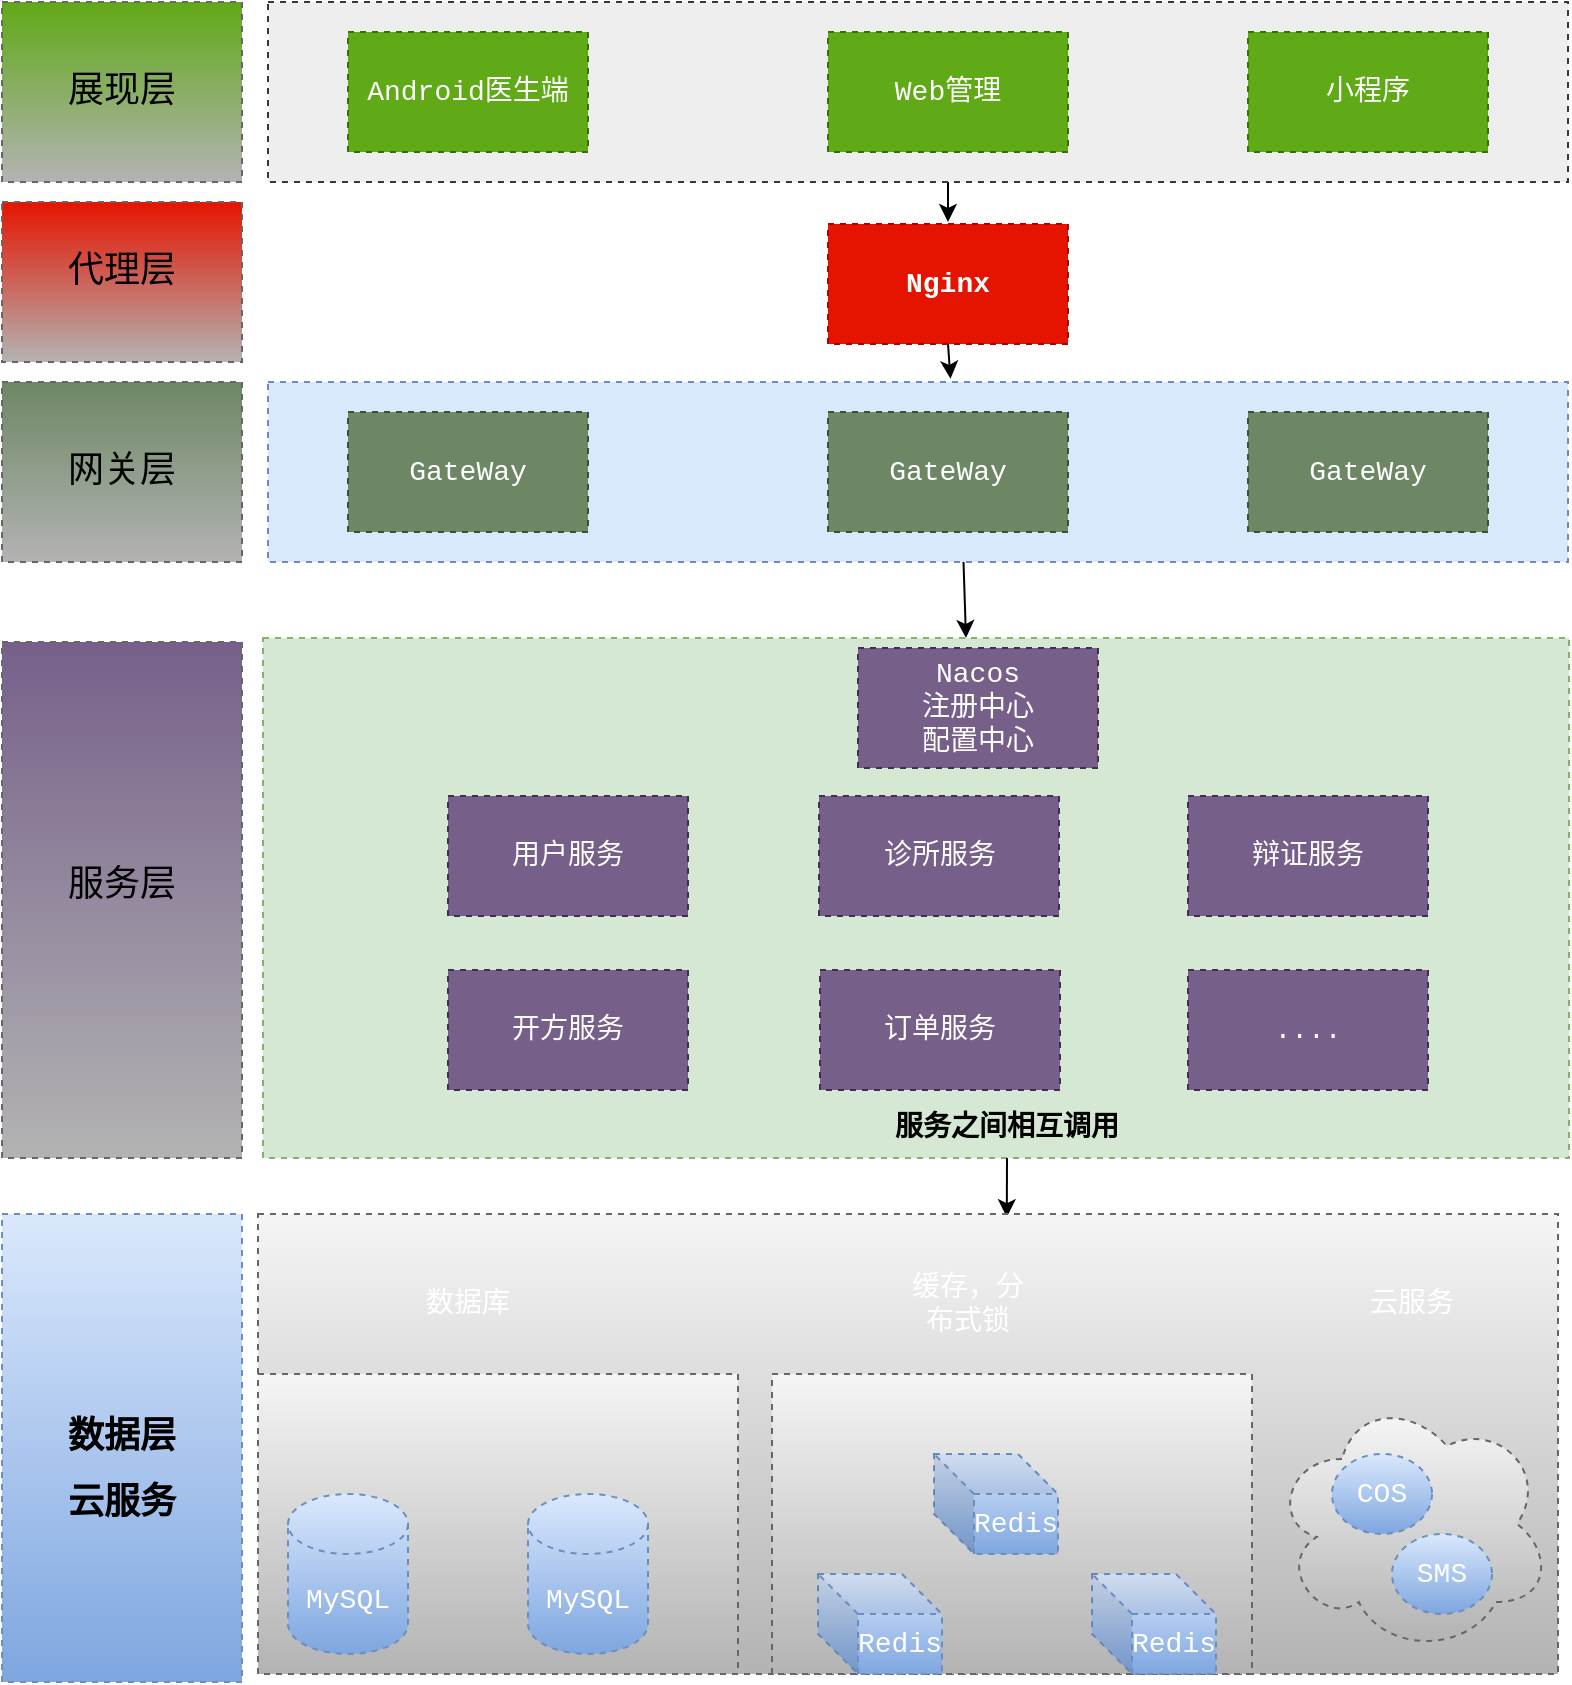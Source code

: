 <mxfile>
    <diagram id="krhJlfJHd-_9YJ0-rZ7S" name="第 1 页">
        <mxGraphModel dx="1167" dy="909" grid="1" gridSize="10" guides="1" tooltips="1" connect="1" arrows="1" fold="1" page="1" pageScale="1" pageWidth="827" pageHeight="1169" math="0" shadow="0">
            <root>
                <mxCell id="0"/>
                <mxCell id="1" parent="0"/>
                <mxCell id="70" style="edgeStyle=none;html=1;exitX=0.5;exitY=1;exitDx=0;exitDy=0;entryX=0.375;entryY=-0.017;entryDx=0;entryDy=0;entryPerimeter=0;fontFamily=Courier New;fontSize=14;" edge="1" parent="1">
                    <mxGeometry relative="1" as="geometry">
                        <mxPoint x="493" y="130" as="sourcePoint"/>
                        <mxPoint x="493" y="149.98" as="targetPoint"/>
                    </mxGeometry>
                </mxCell>
                <mxCell id="2" value="" style="rounded=0;whiteSpace=wrap;html=1;dashed=1;fillColor=#eeeeee;strokeColor=#36393d;" vertex="1" parent="1">
                    <mxGeometry x="153" y="40" width="650" height="90" as="geometry"/>
                </mxCell>
                <mxCell id="3" value="&lt;font face=&quot;Courier New&quot; style=&quot;font-size: 14px&quot;&gt;Android医生端&lt;/font&gt;" style="rounded=0;whiteSpace=wrap;html=1;dashed=1;fillColor=#60a917;fontColor=#ffffff;strokeColor=#2D7600;" vertex="1" parent="1">
                    <mxGeometry x="193" y="55" width="120" height="60" as="geometry"/>
                </mxCell>
                <mxCell id="4" value="&lt;font face=&quot;Courier New&quot; style=&quot;font-size: 14px&quot;&gt;Web管理&lt;/font&gt;" style="rounded=0;whiteSpace=wrap;html=1;dashed=1;fillColor=#60a917;fontColor=#ffffff;strokeColor=#2D7600;" vertex="1" parent="1">
                    <mxGeometry x="433" y="55" width="120" height="60" as="geometry"/>
                </mxCell>
                <mxCell id="5" value="&lt;font face=&quot;Courier New&quot;&gt;&lt;span style=&quot;font-size: 14px&quot;&gt;小程序&lt;/span&gt;&lt;/font&gt;" style="rounded=0;whiteSpace=wrap;html=1;dashed=1;fillColor=#60a917;fontColor=#ffffff;strokeColor=#2D7600;" vertex="1" parent="1">
                    <mxGeometry x="643" y="55" width="120" height="60" as="geometry"/>
                </mxCell>
                <mxCell id="71" style="edgeStyle=none;html=1;exitX=0.5;exitY=1;exitDx=0;exitDy=0;entryX=0.525;entryY=-0.018;entryDx=0;entryDy=0;entryPerimeter=0;fontFamily=Courier New;fontSize=14;" edge="1" parent="1" source="6" target="14">
                    <mxGeometry relative="1" as="geometry"/>
                </mxCell>
                <mxCell id="6" value="&lt;b&gt;Nginx&lt;/b&gt;" style="rounded=0;whiteSpace=wrap;html=1;dashed=1;fontFamily=Courier New;fontSize=14;fillColor=#e51400;fontColor=#ffffff;strokeColor=#B20000;" vertex="1" parent="1">
                    <mxGeometry x="433" y="151" width="120" height="60" as="geometry"/>
                </mxCell>
                <mxCell id="72" style="edgeStyle=none;html=1;exitX=0.535;exitY=1;exitDx=0;exitDy=0;entryX=0.5;entryY=0;entryDx=0;entryDy=0;fontFamily=Courier New;fontSize=14;exitPerimeter=0;" edge="1" parent="1" source="14">
                    <mxGeometry relative="1" as="geometry">
                        <mxPoint x="503" y="320" as="sourcePoint"/>
                        <mxPoint x="502" y="358" as="targetPoint"/>
                    </mxGeometry>
                </mxCell>
                <mxCell id="14" value="" style="rounded=0;whiteSpace=wrap;html=1;dashed=1;fillColor=#dae8fc;strokeColor=#6c8ebf;" vertex="1" parent="1">
                    <mxGeometry x="153" y="230" width="650" height="90" as="geometry"/>
                </mxCell>
                <mxCell id="15" value="GateWay" style="rounded=0;whiteSpace=wrap;html=1;dashed=1;fontFamily=Courier New;fontSize=14;fillColor=#6d8764;fontColor=#ffffff;strokeColor=#3A5431;" vertex="1" parent="1">
                    <mxGeometry x="193" y="245" width="120" height="60" as="geometry"/>
                </mxCell>
                <mxCell id="16" value="GateWay" style="rounded=0;whiteSpace=wrap;html=1;dashed=1;fontFamily=Courier New;fontSize=14;fillColor=#6d8764;fontColor=#ffffff;strokeColor=#3A5431;" vertex="1" parent="1">
                    <mxGeometry x="433" y="245" width="120" height="60" as="geometry"/>
                </mxCell>
                <mxCell id="17" value="GateWay" style="rounded=0;whiteSpace=wrap;html=1;dashed=1;fontFamily=Courier New;fontSize=14;fillColor=#6d8764;fontColor=#ffffff;strokeColor=#3A5431;" vertex="1" parent="1">
                    <mxGeometry x="643" y="245" width="120" height="60" as="geometry"/>
                </mxCell>
                <mxCell id="30" value="" style="rounded=0;whiteSpace=wrap;html=1;dashed=1;fillColor=#d5e8d4;strokeColor=#82b366;" vertex="1" parent="1">
                    <mxGeometry x="150.5" y="358" width="653" height="260" as="geometry"/>
                </mxCell>
                <mxCell id="31" value="用户服务" style="rounded=0;whiteSpace=wrap;html=1;dashed=1;fontFamily=Courier New;fontSize=14;fillColor=#76608a;fontColor=#ffffff;strokeColor=#432D57;" vertex="1" parent="1">
                    <mxGeometry x="243" y="437" width="120" height="60" as="geometry"/>
                </mxCell>
                <mxCell id="32" value="诊所服务" style="rounded=0;whiteSpace=wrap;html=1;dashed=1;fontFamily=Courier New;fontSize=14;fillColor=#76608a;fontColor=#ffffff;strokeColor=#432D57;" vertex="1" parent="1">
                    <mxGeometry x="428.5" y="437" width="120" height="60" as="geometry"/>
                </mxCell>
                <mxCell id="33" value="辩证服务" style="rounded=0;whiteSpace=wrap;html=1;dashed=1;fontFamily=Courier New;fontSize=14;fillColor=#76608a;fontColor=#ffffff;strokeColor=#432D57;" vertex="1" parent="1">
                    <mxGeometry x="613" y="437" width="120" height="60" as="geometry"/>
                </mxCell>
                <mxCell id="34" value="开方服务" style="rounded=0;whiteSpace=wrap;html=1;dashed=1;fontFamily=Courier New;fontSize=14;fillColor=#76608a;fontColor=#ffffff;strokeColor=#432D57;" vertex="1" parent="1">
                    <mxGeometry x="243" y="524" width="120" height="60" as="geometry"/>
                </mxCell>
                <mxCell id="35" value="订单服务" style="rounded=0;whiteSpace=wrap;html=1;dashed=1;fontFamily=Courier New;fontSize=14;fillColor=#76608a;fontColor=#ffffff;strokeColor=#432D57;" vertex="1" parent="1">
                    <mxGeometry x="429" y="524" width="120" height="60" as="geometry"/>
                </mxCell>
                <mxCell id="37" value="...." style="rounded=0;whiteSpace=wrap;html=1;dashed=1;fontFamily=Courier New;fontSize=14;fillColor=#76608a;fontColor=#ffffff;strokeColor=#432D57;" vertex="1" parent="1">
                    <mxGeometry x="613" y="524" width="120" height="60" as="geometry"/>
                </mxCell>
                <mxCell id="73" style="edgeStyle=none;html=1;exitX=0.5;exitY=1;exitDx=0;exitDy=0;entryX=0.576;entryY=0.007;entryDx=0;entryDy=0;entryPerimeter=0;fontFamily=Courier New;fontSize=14;" edge="1" parent="1" source="41" target="43">
                    <mxGeometry relative="1" as="geometry"/>
                </mxCell>
                <mxCell id="41" value="&lt;b&gt;服务之间相互调用&lt;/b&gt;" style="text;html=1;strokeColor=none;fillColor=none;align=center;verticalAlign=middle;whiteSpace=wrap;rounded=0;dashed=1;fontFamily=Courier New;fontSize=14;" vertex="1" parent="1">
                    <mxGeometry x="442" y="588" width="161" height="30" as="geometry"/>
                </mxCell>
                <mxCell id="43" value="" style="rounded=0;whiteSpace=wrap;html=1;dashed=1;fillColor=#f5f5f5;strokeColor=#666666;gradientColor=#b3b3b3;" vertex="1" parent="1">
                    <mxGeometry x="148" y="646" width="650" height="230" as="geometry"/>
                </mxCell>
                <mxCell id="48" value="Nacos&lt;br&gt;注册中心&lt;br&gt;配置中心" style="rounded=0;whiteSpace=wrap;html=1;dashed=1;fontFamily=Courier New;fontSize=14;fillColor=#76608a;fontColor=#ffffff;strokeColor=#432D57;" vertex="1" parent="1">
                    <mxGeometry x="448" y="363" width="120" height="60" as="geometry"/>
                </mxCell>
                <mxCell id="53" value="" style="rounded=0;whiteSpace=wrap;html=1;dashed=1;fontFamily=Courier New;fontSize=14;fillColor=#f5f5f5;gradientColor=#b3b3b3;strokeColor=#666666;" vertex="1" parent="1">
                    <mxGeometry x="405" y="726" width="240" height="150" as="geometry"/>
                </mxCell>
                <mxCell id="57" value="" style="rounded=0;whiteSpace=wrap;html=1;dashed=1;fontFamily=Courier New;fontSize=14;fillColor=#f5f5f5;gradientColor=#b3b3b3;strokeColor=#666666;" vertex="1" parent="1">
                    <mxGeometry x="148" y="726" width="240" height="150" as="geometry"/>
                </mxCell>
                <mxCell id="58" value="" style="ellipse;shape=cloud;whiteSpace=wrap;html=1;dashed=1;fontFamily=Courier New;fontSize=14;fillColor=#f5f5f5;gradientColor=#b3b3b3;strokeColor=#666666;" vertex="1" parent="1">
                    <mxGeometry x="655" y="736" width="140" height="130" as="geometry"/>
                </mxCell>
                <mxCell id="59" value="&lt;font color=&quot;#ffffff&quot;&gt;MySQL&lt;/font&gt;" style="shape=cylinder3;whiteSpace=wrap;html=1;boundedLbl=1;backgroundOutline=1;size=15;dashed=1;fontFamily=Courier New;fontSize=14;fillColor=#dae8fc;gradientColor=#7ea6e0;strokeColor=#6c8ebf;" vertex="1" parent="1">
                    <mxGeometry x="163" y="786" width="60" height="80" as="geometry"/>
                </mxCell>
                <mxCell id="60" value="&lt;span&gt;&lt;font color=&quot;#ffffff&quot;&gt;MySQL&lt;/font&gt;&lt;/span&gt;" style="shape=cylinder3;whiteSpace=wrap;html=1;boundedLbl=1;backgroundOutline=1;size=15;dashed=1;fontFamily=Courier New;fontSize=14;fillColor=#dae8fc;gradientColor=#7ea6e0;strokeColor=#6c8ebf;" vertex="1" parent="1">
                    <mxGeometry x="283" y="786" width="60" height="80" as="geometry"/>
                </mxCell>
                <mxCell id="61" value="&lt;font color=&quot;#ffffff&quot;&gt;Redis&lt;/font&gt;" style="shape=cube;whiteSpace=wrap;html=1;boundedLbl=1;backgroundOutline=1;darkOpacity=0.05;darkOpacity2=0.1;dashed=1;fontFamily=Courier New;fontSize=14;fillColor=#dae8fc;gradientColor=#7ea6e0;strokeColor=#6c8ebf;" vertex="1" parent="1">
                    <mxGeometry x="428" y="826" width="62" height="50" as="geometry"/>
                </mxCell>
                <mxCell id="62" value="&lt;font color=&quot;#ffffff&quot;&gt;Redis&lt;/font&gt;" style="shape=cube;whiteSpace=wrap;html=1;boundedLbl=1;backgroundOutline=1;darkOpacity=0.05;darkOpacity2=0.1;dashed=1;fontFamily=Courier New;fontSize=14;fillColor=#dae8fc;gradientColor=#7ea6e0;strokeColor=#6c8ebf;" vertex="1" parent="1">
                    <mxGeometry x="565" y="826" width="62" height="50" as="geometry"/>
                </mxCell>
                <mxCell id="63" value="&lt;font color=&quot;#ffffff&quot;&gt;Redis&lt;/font&gt;" style="shape=cube;whiteSpace=wrap;html=1;boundedLbl=1;backgroundOutline=1;darkOpacity=0.05;darkOpacity2=0.1;dashed=1;fontFamily=Courier New;fontSize=14;fillColor=#dae8fc;gradientColor=#7ea6e0;strokeColor=#6c8ebf;" vertex="1" parent="1">
                    <mxGeometry x="486" y="766" width="62" height="50" as="geometry"/>
                </mxCell>
                <mxCell id="64" value="&lt;font color=&quot;#ffffff&quot;&gt;数据库&lt;/font&gt;" style="text;html=1;strokeColor=none;fillColor=none;align=center;verticalAlign=middle;whiteSpace=wrap;rounded=0;dashed=1;fontFamily=Courier New;fontSize=14;" vertex="1" parent="1">
                    <mxGeometry x="223" y="676" width="60" height="30" as="geometry"/>
                </mxCell>
                <mxCell id="65" value="&lt;font color=&quot;#ffffff&quot;&gt;缓存，分布式锁&lt;/font&gt;" style="text;html=1;strokeColor=none;fillColor=none;align=center;verticalAlign=middle;whiteSpace=wrap;rounded=0;dashed=1;fontFamily=Courier New;fontSize=14;" vertex="1" parent="1">
                    <mxGeometry x="472.5" y="676" width="60" height="30" as="geometry"/>
                </mxCell>
                <mxCell id="66" value="&lt;font color=&quot;#ffffff&quot;&gt;云服务&lt;/font&gt;" style="text;html=1;strokeColor=none;fillColor=none;align=center;verticalAlign=middle;whiteSpace=wrap;rounded=0;dashed=1;fontFamily=Courier New;fontSize=14;" vertex="1" parent="1">
                    <mxGeometry x="695" y="676" width="60" height="30" as="geometry"/>
                </mxCell>
                <mxCell id="67" value="&lt;font color=&quot;#ffffff&quot;&gt;COS&lt;/font&gt;" style="ellipse;whiteSpace=wrap;html=1;dashed=1;fontFamily=Courier New;fontSize=14;fillColor=#dae8fc;gradientColor=#7ea6e0;strokeColor=#6c8ebf;" vertex="1" parent="1">
                    <mxGeometry x="685" y="766" width="50" height="40" as="geometry"/>
                </mxCell>
                <mxCell id="68" value="&lt;font color=&quot;#ffffff&quot;&gt;SMS&lt;/font&gt;" style="ellipse;whiteSpace=wrap;html=1;dashed=1;fontFamily=Courier New;fontSize=14;fillColor=#dae8fc;gradientColor=#7ea6e0;strokeColor=#6c8ebf;" vertex="1" parent="1">
                    <mxGeometry x="715" y="806" width="50" height="40" as="geometry"/>
                </mxCell>
                <mxCell id="74" value="" style="rounded=0;whiteSpace=wrap;html=1;dashed=1;fontFamily=Courier New;fontSize=14;fillColor=#dae8fc;gradientColor=#7ea6e0;strokeColor=#6c8ebf;" vertex="1" parent="1">
                    <mxGeometry x="20" y="646" width="120" height="234" as="geometry"/>
                </mxCell>
                <mxCell id="75" value="&lt;span style=&quot;font-size: 18px&quot;&gt;&lt;b&gt;数据层&lt;/b&gt;&lt;/span&gt;" style="text;html=1;strokeColor=none;fillColor=none;align=center;verticalAlign=middle;whiteSpace=wrap;rounded=0;dashed=1;fontFamily=Courier New;fontSize=14;" vertex="1" parent="1">
                    <mxGeometry x="50" y="743" width="60" height="30" as="geometry"/>
                </mxCell>
                <mxCell id="76" value="&lt;span style=&quot;font-size: 18px&quot;&gt;&lt;b&gt;云服务&lt;/b&gt;&lt;/span&gt;" style="text;html=1;strokeColor=none;fillColor=none;align=center;verticalAlign=middle;whiteSpace=wrap;rounded=0;dashed=1;fontFamily=Courier New;fontSize=14;" vertex="1" parent="1">
                    <mxGeometry x="40" y="776" width="80" height="30" as="geometry"/>
                </mxCell>
                <mxCell id="78" value="" style="rounded=0;whiteSpace=wrap;html=1;dashed=1;fontFamily=Courier New;fontSize=14;fillColor=#76608A;gradientColor=#b3b3b3;strokeColor=#666666;" vertex="1" parent="1">
                    <mxGeometry x="20" y="360" width="120" height="258" as="geometry"/>
                </mxCell>
                <mxCell id="79" value="服务层" style="text;html=1;strokeColor=none;fillColor=none;align=center;verticalAlign=middle;whiteSpace=wrap;rounded=0;dashed=1;fontFamily=Courier New;fontSize=18;" vertex="1" parent="1">
                    <mxGeometry x="50" y="467" width="60" height="30" as="geometry"/>
                </mxCell>
                <mxCell id="80" value="" style="rounded=0;whiteSpace=wrap;html=1;dashed=1;fontFamily=Courier New;fontSize=14;fillColor=#6D8764;gradientColor=#b3b3b3;strokeColor=#666666;" vertex="1" parent="1">
                    <mxGeometry x="20" y="230" width="120" height="90" as="geometry"/>
                </mxCell>
                <mxCell id="81" value="网关层" style="text;html=1;strokeColor=none;fillColor=none;align=center;verticalAlign=middle;whiteSpace=wrap;rounded=0;dashed=1;fontFamily=Courier New;fontSize=18;" vertex="1" parent="1">
                    <mxGeometry x="50" y="260" width="60" height="30" as="geometry"/>
                </mxCell>
                <mxCell id="82" value="" style="rounded=0;whiteSpace=wrap;html=1;dashed=1;fontFamily=Courier New;fontSize=14;fillColor=#E51400;gradientColor=#b3b3b3;strokeColor=#666666;" vertex="1" parent="1">
                    <mxGeometry x="20" y="140" width="120" height="80" as="geometry"/>
                </mxCell>
                <mxCell id="83" value="代理层" style="text;html=1;strokeColor=none;fillColor=none;align=center;verticalAlign=middle;whiteSpace=wrap;rounded=0;dashed=1;fontFamily=Courier New;fontSize=18;" vertex="1" parent="1">
                    <mxGeometry x="50" y="160" width="60" height="30" as="geometry"/>
                </mxCell>
                <mxCell id="84" value="" style="rounded=0;whiteSpace=wrap;html=1;dashed=1;fontFamily=Courier New;fontSize=14;fillColor=#60A917;gradientColor=#b3b3b3;strokeColor=#666666;" vertex="1" parent="1">
                    <mxGeometry x="20" y="40" width="120" height="90" as="geometry"/>
                </mxCell>
                <mxCell id="85" value="展现层" style="text;html=1;strokeColor=none;fillColor=none;align=center;verticalAlign=middle;whiteSpace=wrap;rounded=0;dashed=1;fontFamily=Courier New;fontSize=18;" vertex="1" parent="1">
                    <mxGeometry x="50" y="70" width="60" height="30" as="geometry"/>
                </mxCell>
            </root>
        </mxGraphModel>
    </diagram>
</mxfile>